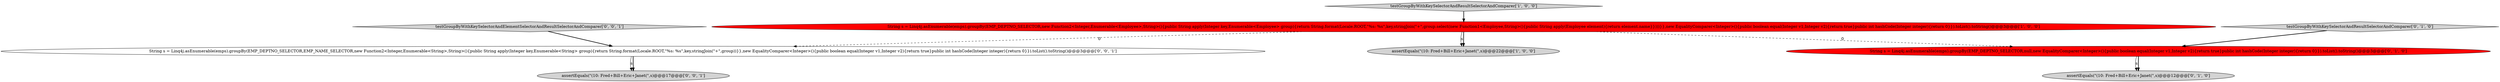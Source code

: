 digraph {
8 [style = filled, label = "testGroupByWithKeySelectorAndElementSelectorAndResultSelectorAndComparer['0', '0', '1']", fillcolor = lightgray, shape = diamond image = "AAA0AAABBB3BBB"];
4 [style = filled, label = "assertEquals(\"(10: Fred+Bill+Eric+Janet(\",s)@@@12@@@['0', '1', '0']", fillcolor = lightgray, shape = ellipse image = "AAA0AAABBB2BBB"];
2 [style = filled, label = "assertEquals(\"(10: Fred+Bill+Eric+Janet(\",s)@@@22@@@['1', '0', '0']", fillcolor = lightgray, shape = ellipse image = "AAA0AAABBB1BBB"];
1 [style = filled, label = "String s = Linq4j.asEnumerable(emps).groupBy(EMP_DEPTNO_SELECTOR,new Function2<Integer,Enumerable<Employee>,String>(){public String apply(Integer key,Enumerable<Employee> group){return String.format(Locale.ROOT,\"%s: %s\",key,stringJoin(\"+\",group.select(new Function1<Employee,String>(){public String apply(Employee element){return element.name}})))}},new EqualityComparer<Integer>(){public boolean equal(Integer v1,Integer v2){return true}public int hashCode(Integer integer){return 0}}).toList().toString()@@@3@@@['1', '0', '0']", fillcolor = red, shape = ellipse image = "AAA1AAABBB1BBB"];
5 [style = filled, label = "testGroupByWithKeySelectorAndResultSelectorAndComparer['0', '1', '0']", fillcolor = lightgray, shape = diamond image = "AAA0AAABBB2BBB"];
0 [style = filled, label = "testGroupByWithKeySelectorAndResultSelectorAndComparer['1', '0', '0']", fillcolor = lightgray, shape = diamond image = "AAA0AAABBB1BBB"];
3 [style = filled, label = "String s = Linq4j.asEnumerable(emps).groupBy(EMP_DEPTNO_SELECTOR,null,new EqualityComparer<Integer>(){public boolean equal(Integer v1,Integer v2){return true}public int hashCode(Integer integer){return 0}}).toList().toString()@@@3@@@['0', '1', '0']", fillcolor = red, shape = ellipse image = "AAA1AAABBB2BBB"];
6 [style = filled, label = "assertEquals(\"(10: Fred+Bill+Eric+Janet(\",s)@@@17@@@['0', '0', '1']", fillcolor = lightgray, shape = ellipse image = "AAA0AAABBB3BBB"];
7 [style = filled, label = "String s = Linq4j.asEnumerable(emps).groupBy(EMP_DEPTNO_SELECTOR,EMP_NAME_SELECTOR,new Function2<Integer,Enumerable<String>,String>(){public String apply(Integer key,Enumerable<String> group){return String.format(Locale.ROOT,\"%s: %s\",key,stringJoin(\"+\",group))}},new EqualityComparer<Integer>(){public boolean equal(Integer v1,Integer v2){return true}public int hashCode(Integer integer){return 0}}).toList().toString()@@@3@@@['0', '0', '1']", fillcolor = white, shape = ellipse image = "AAA0AAABBB3BBB"];
8->7 [style = bold, label=""];
5->3 [style = bold, label=""];
7->6 [style = solid, label="s"];
1->2 [style = bold, label=""];
1->3 [style = dashed, label="0"];
1->7 [style = dashed, label="0"];
3->4 [style = solid, label="s"];
3->4 [style = bold, label=""];
0->1 [style = bold, label=""];
7->6 [style = bold, label=""];
1->2 [style = solid, label="s"];
}

